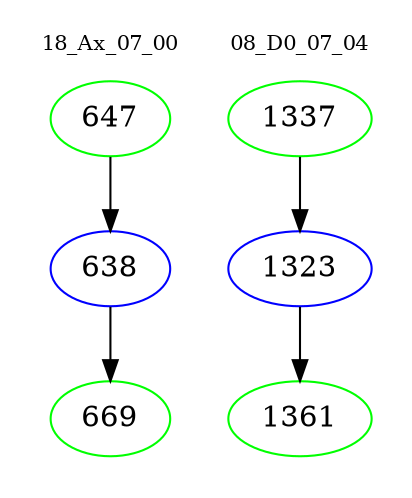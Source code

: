 digraph{
subgraph cluster_0 {
color = white
label = "18_Ax_07_00";
fontsize=10;
T0_647 [label="647", color="green"]
T0_647 -> T0_638 [color="black"]
T0_638 [label="638", color="blue"]
T0_638 -> T0_669 [color="black"]
T0_669 [label="669", color="green"]
}
subgraph cluster_1 {
color = white
label = "08_D0_07_04";
fontsize=10;
T1_1337 [label="1337", color="green"]
T1_1337 -> T1_1323 [color="black"]
T1_1323 [label="1323", color="blue"]
T1_1323 -> T1_1361 [color="black"]
T1_1361 [label="1361", color="green"]
}
}
